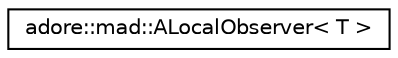 digraph "Graphical Class Hierarchy"
{
 // LATEX_PDF_SIZE
  edge [fontname="Helvetica",fontsize="10",labelfontname="Helvetica",labelfontsize="10"];
  node [fontname="Helvetica",fontsize="10",shape=record];
  rankdir="LR";
  Node0 [label="adore::mad::ALocalObserver\< T \>",height=0.2,width=0.4,color="black", fillcolor="white", style="filled",URL="$classadore_1_1mad_1_1ALocalObserver.html",tooltip="Observer pattern to manage feed data in a storage class."];
}
